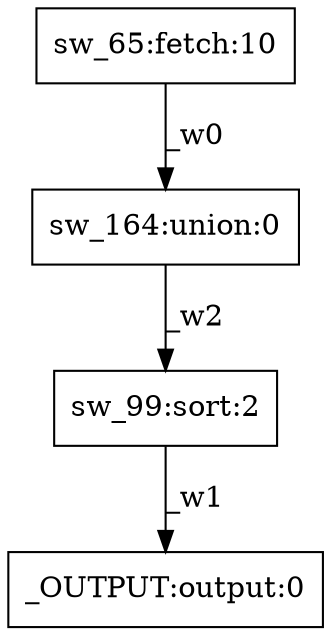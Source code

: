 digraph test1 { node [shape=box] "sw_99" [label="sw_99:sort:2"];"_OUTPUT" [label="_OUTPUT:output:0"];"sw_65" [label="sw_65:fetch:10"];"sw_164" [label="sw_164:union:0"];"sw_65" -> "sw_164" [label="_w0"];"sw_99" -> "_OUTPUT" [label="_w1"];"sw_164" -> "sw_99" [label="_w2"];}